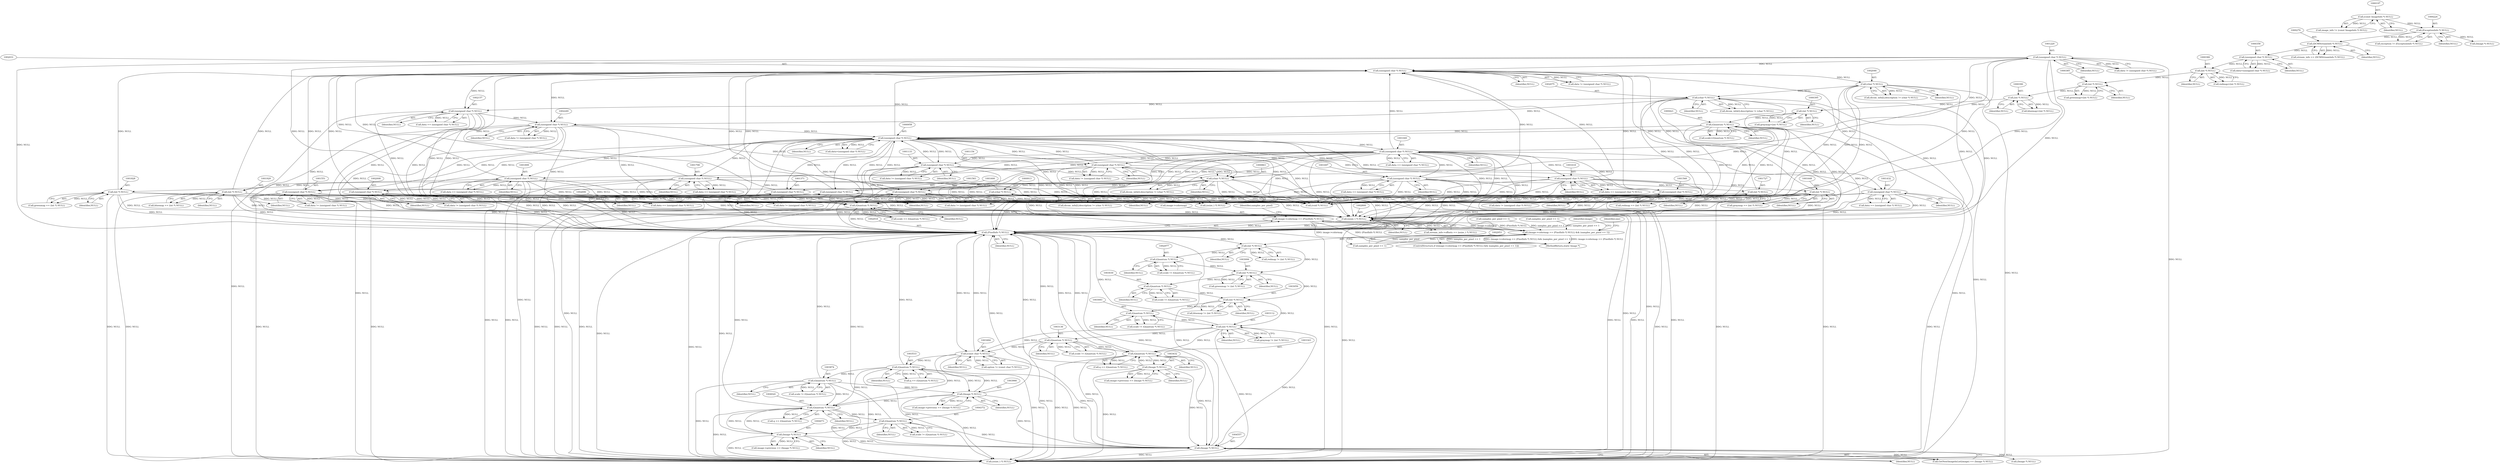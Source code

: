 digraph "0_ImageMagick_5511ef530576ed18fd636baa3bb4eda3d667665d@pointer" {
"1002913" [label="(Call,image->colormap == (PixelInfo *) NULL)"];
"1002917" [label="(Call,(PixelInfo *) NULL)"];
"1001219" [label="(Call,(unsigned char *) NULL)"];
"1001048" [label="(Call,(unsigned char *) NULL)"];
"1000957" [label="(Call,(unsigned char *) NULL)"];
"1002248" [label="(Call,(unsigned char *) NULL)"];
"1002030" [label="(Call,(unsigned char *) NULL)"];
"1001431" [label="(Call,(unsigned char *) NULL)"];
"1001647" [label="(Call,(int *) NULL)"];
"1001617" [label="(Call,(unsigned char *) NULL)"];
"1001567" [label="(Call,(unsigned char *) NULL)"];
"1001726" [label="(Call,(int *) NULL)"];
"1001696" [label="(Call,(unsigned char *) NULL)"];
"1002007" [label="(Call,(unsigned char *) NULL)"];
"1001898" [label="(Call,(unsigned char *) NULL)"];
"1001797" [label="(Call,(unsigned char *) NULL)"];
"1001550" [label="(Call,(unsigned char *) NULL)"];
"1001827" [label="(Call,(int *) NULL)"];
"1001928" [label="(Call,(int *) NULL)"];
"1001370" [label="(Call,(unsigned char *) NULL)"];
"1001582" [label="(Call,(unsigned char *) NULL)"];
"1001599" [label="(Call,(unsigned char *) NULL)"];
"1002156" [label="(Call,(unsigned char *) NULL)"];
"1002074" [label="(Call,(char *) NULL)"];
"1002045" [label="(Call,(char *) NULL)"];
"1000420" [label="(Call,(Quantum *) NULL)"];
"1000394" [label="(Call,(int *) NULL)"];
"1000389" [label="(Call,(int *) NULL)"];
"1000384" [label="(Call,(int *) NULL)"];
"1000379" [label="(Call,(int *) NULL)"];
"1000357" [label="(Call,(unsigned char *) NULL)"];
"1000278" [label="(Call,(DCMStreamInfo *) NULL)"];
"1000223" [label="(Call,(ExceptionInfo *) NULL)"];
"1000196" [label="(Call,(const ImageInfo *) NULL)"];
"1000912" [label="(Call,(char *) NULL)"];
"1000862" [label="(Call,(char *) NULL)"];
"1001132" [label="(Call,(unsigned char *) NULL)"];
"1001153" [label="(Call,(unsigned char *) NULL)"];
"1003431" [label="(Call,(Image *) NULL)"];
"1003342" [label="(Call,(Quantum *) NULL)"];
"1003135" [label="(Call,(Quantum *) NULL)"];
"1003111" [label="(Call,(int *) NULL)"];
"1003058" [label="(Call,(int *) NULL)"];
"1003005" [label="(Call,(int *) NULL)"];
"1002952" [label="(Call,(int *) NULL)"];
"1002976" [label="(Call,(Quantum *) NULL)"];
"1003029" [label="(Call,(Quantum *) NULL)"];
"1003082" [label="(Call,(Quantum *) NULL)"];
"1003965" [label="(Call,(Image *) NULL)"];
"1003532" [label="(Call,(Quantum *) NULL)"];
"1003483" [label="(Call,(const char *) NULL)"];
"1003873" [label="(Call,(Quantum *) NULL)"];
"1004019" [label="(Call,(Quantum *) NULL)"];
"1004472" [label="(Call,(Image *) NULL)"];
"1004371" [label="(Call,(Quantum *) NULL)"];
"1002689" [label="(Call,(Quantum *) NULL)"];
"1004556" [label="(Call,(Image *) NULL)"];
"1002799" [label="(Call,(ssize_t *) NULL)"];
"1002912" [label="(Call,(image->colormap == (PixelInfo *) NULL) && (samples_per_pixel == 1))"];
"1001698" [label="(Identifier,NULL)"];
"1001584" [label="(Identifier,NULL)"];
"1001582" [label="(Call,(unsigned char *) NULL)"];
"1002978" [label="(Identifier,NULL)"];
"1000221" [label="(Call,exception != (ExceptionInfo *) NULL)"];
"1003431" [label="(Call,(Image *) NULL)"];
"1002074" [label="(Call,(char *) NULL)"];
"1003005" [label="(Call,(int *) NULL)"];
"1002974" [label="(Call,scale != (Quantum *) NULL)"];
"1002076" [label="(Identifier,NULL)"];
"1002913" [label="(Call,image->colormap == (PixelInfo *) NULL)"];
"1003003" [label="(Call,greenmap != (int *) NULL)"];
"1000420" [label="(Call,(Quantum *) NULL)"];
"1001151" [label="(Call,data != (unsigned char *) NULL)"];
"1003031" [label="(Identifier,NULL)"];
"1002250" [label="(Identifier,NULL)"];
"1004017" [label="(Call,q == (Quantum *) NULL)"];
"1003137" [label="(Identifier,NULL)"];
"1001050" [label="(Identifier,NULL)"];
"1003113" [label="(Identifier,NULL)"];
"1001155" [label="(Identifier,NULL)"];
"1000862" [label="(Call,(char *) NULL)"];
"1004472" [label="(Call,(Image *) NULL)"];
"1004591" [label="(Call,(ssize_t *) NULL)"];
"1004019" [label="(Call,(Quantum *) NULL)"];
"1000906" [label="(Call,dicom_info[i].description != (char *) NULL)"];
"1002689" [label="(Call,(Quantum *) NULL)"];
"1000194" [label="(Call,image_info != (const ImageInfo *) NULL)"];
"1004371" [label="(Call,(Quantum *) NULL)"];
"1000389" [label="(Call,(int *) NULL)"];
"1001928" [label="(Call,(int *) NULL)"];
"1004369" [label="(Call,scale != (Quantum *) NULL)"];
"1003875" [label="(Identifier,NULL)"];
"1003485" [label="(Identifier,NULL)"];
"1000223" [label="(Call,(ExceptionInfo *) NULL)"];
"1002068" [label="(Call,dicom_info[i].description != (char *) NULL)"];
"1002976" [label="(Call,(Quantum *) NULL)"];
"1001649" [label="(Identifier,NULL)"];
"1000394" [label="(Call,(int *) NULL)"];
"1003961" [label="(Call,image->previous == (Image *) NULL)"];
"1002691" [label="(Identifier,NULL)"];
"1003109" [label="(Call,graymap != (int *) NULL)"];
"1003967" [label="(Identifier,NULL)"];
"1001601" [label="(Identifier,NULL)"];
"1003344" [label="(Identifier,NULL)"];
"1003133" [label="(Call,scale != (Quantum *) NULL)"];
"1001130" [label="(Call,data != (unsigned char *) NULL)"];
"1000396" [label="(Identifier,NULL)"];
"1002246" [label="(Call,data != (unsigned char *) NULL)"];
"1004677" [label="(MethodReturn,static Image *)"];
"1003342" [label="(Call,(Quantum *) NULL)"];
"1000418" [label="(Call,scale=(Quantum *) NULL)"];
"1002158" [label="(Identifier,NULL)"];
"1000196" [label="(Call,(const ImageInfo *) NULL)"];
"1003871" [label="(Call,scale != (Quantum *) NULL)"];
"1002914" [label="(Call,image->colormap)"];
"1004474" [label="(Identifier,NULL)"];
"1001368" [label="(Call,data == (unsigned char *) NULL)"];
"1000225" [label="(Identifier,NULL)"];
"1004556" [label="(Call,(Image *) NULL)"];
"1001134" [label="(Identifier,NULL)"];
"1003873" [label="(Call,(Quantum *) NULL)"];
"1000959" [label="(Identifier,NULL)"];
"1002799" [label="(Call,(ssize_t *) NULL)"];
"1000359" [label="(Identifier,NULL)"];
"1001221" [label="(Identifier,NULL)"];
"1003082" [label="(Call,(Quantum *) NULL)"];
"1000377" [label="(Call,redmap=(int *) NULL)"];
"1000379" [label="(Call,(int *) NULL)"];
"1001153" [label="(Call,(unsigned char *) NULL)"];
"1002009" [label="(Identifier,NULL)"];
"1002921" [label="(Identifier,samples_per_pixel)"];
"1002912" [label="(Call,(image->colormap == (PixelInfo *) NULL) && (samples_per_pixel == 1))"];
"1003534" [label="(Identifier,NULL)"];
"1002030" [label="(Call,(unsigned char *) NULL)"];
"1001645" [label="(Call,graymap == (int *) NULL)"];
"1001132" [label="(Call,(unsigned char *) NULL)"];
"1003532" [label="(Call,(Quantum *) NULL)"];
"1001647" [label="(Call,(int *) NULL)"];
"1003084" [label="(Identifier,NULL)"];
"1000914" [label="(Identifier,NULL)"];
"1001617" [label="(Call,(unsigned char *) NULL)"];
"1003056" [label="(Call,bluemap != (int *) NULL)"];
"1004038" [label="(Call,samples_per_pixel == 1)"];
"1002801" [label="(Identifier,NULL)"];
"1000278" [label="(Call,(DCMStreamInfo *) NULL)"];
"1000387" [label="(Call,bluemap=(int *) NULL)"];
"1004558" [label="(Identifier,NULL)"];
"1003551" [label="(Call,samples_per_pixel == 1)"];
"1003965" [label="(Call,(Image *) NULL)"];
"1002039" [label="(Call,dicom_info[i].description != (char *) NULL)"];
"1001724" [label="(Call,redmap == (int *) NULL)"];
"1000957" [label="(Call,(unsigned char *) NULL)"];
"1002795" [label="(Call,stream_info->offsets == (ssize_t *) NULL)"];
"1001799" [label="(Identifier,NULL)"];
"1004468" [label="(Call,image->previous == (Image *) NULL)"];
"1003060" [label="(Identifier,NULL)"];
"1000422" [label="(Identifier,NULL)"];
"1001619" [label="(Identifier,NULL)"];
"1003186" [label="(Identifier,image)"];
"1003027" [label="(Call,scale != (Quantum *) NULL)"];
"1002248" [label="(Call,(unsigned char *) NULL)"];
"1003433" [label="(Identifier,NULL)"];
"1002032" [label="(Identifier,NULL)"];
"1002156" [label="(Call,(unsigned char *) NULL)"];
"1001217" [label="(Call,data != (unsigned char *) NULL)"];
"1001552" [label="(Identifier,NULL)"];
"1000391" [label="(Identifier,NULL)"];
"1001048" [label="(Call,(unsigned char *) NULL)"];
"1002005" [label="(Call,data != (unsigned char *) NULL)"];
"1002926" [label="(Identifier,one)"];
"1004021" [label="(Identifier,NULL)"];
"1003483" [label="(Call,(const char *) NULL)"];
"1003530" [label="(Call,q == (Quantum *) NULL)"];
"1002007" [label="(Call,(unsigned char *) NULL)"];
"1000198" [label="(Identifier,NULL)"];
"1002920" [label="(Call,samples_per_pixel == 1)"];
"1001567" [label="(Call,(unsigned char *) NULL)"];
"1001898" [label="(Call,(unsigned char *) NULL)"];
"1002045" [label="(Call,(char *) NULL)"];
"1001565" [label="(Call,data != (unsigned char *) NULL)"];
"1001825" [label="(Call,greenmap == (int *) NULL)"];
"1003007" [label="(Identifier,NULL)"];
"1001896" [label="(Call,data == (unsigned char *) NULL)"];
"1004553" [label="(Call,GetNextImageInList(image) == (Image *) NULL)"];
"1000912" [label="(Call,(char *) NULL)"];
"1001433" [label="(Identifier,NULL)"];
"1001550" [label="(Call,(unsigned char *) NULL)"];
"1001728" [label="(Identifier,NULL)"];
"1000381" [label="(Identifier,NULL)"];
"1003135" [label="(Call,(Quantum *) NULL)"];
"1001726" [label="(Call,(int *) NULL)"];
"1002911" [label="(ControlStructure,if ((image->colormap == (PixelInfo *) NULL) && (samples_per_pixel == 1)))"];
"1002028" [label="(Call,data != (unsigned char *) NULL)"];
"1000280" [label="(Identifier,NULL)"];
"1000386" [label="(Identifier,NULL)"];
"1003427" [label="(Call,image->previous == (Image *) NULL)"];
"1002952" [label="(Call,(int *) NULL)"];
"1000384" [label="(Call,(int *) NULL)"];
"1001926" [label="(Call,bluemap == (int *) NULL)"];
"1003058" [label="(Call,(int *) NULL)"];
"1001900" [label="(Identifier,NULL)"];
"1001219" [label="(Call,(unsigned char *) NULL)"];
"1001431" [label="(Call,(unsigned char *) NULL)"];
"1001372" [label="(Identifier,NULL)"];
"1000392" [label="(Call,graymap=(int *) NULL)"];
"1002917" [label="(Call,(PixelInfo *) NULL)"];
"1001580" [label="(Call,data != (unsigned char *) NULL)"];
"1004565" [label="(Call,(Image *) NULL)"];
"1003080" [label="(Call,scale != (Quantum *) NULL)"];
"1002154" [label="(Call,data == (unsigned char *) NULL)"];
"1003481" [label="(Call,option != (const char *) NULL)"];
"1000955" [label="(Call,data=(unsigned char *) NULL)"];
"1000355" [label="(Call,data=(unsigned char *) NULL)"];
"1002398" [label="(Call,(ssize_t *) NULL)"];
"1001827" [label="(Call,(int *) NULL)"];
"1001046" [label="(Call,data == (unsigned char *) NULL)"];
"1003111" [label="(Call,(int *) NULL)"];
"1001599" [label="(Call,(unsigned char *) NULL)"];
"1001694" [label="(Call,data == (unsigned char *) NULL)"];
"1003340" [label="(Call,q == (Quantum *) NULL)"];
"1001597" [label="(Call,data != (unsigned char *) NULL)"];
"1000357" [label="(Call,(unsigned char *) NULL)"];
"1002954" [label="(Identifier,NULL)"];
"1000276" [label="(Call,stream_info == (DCMStreamInfo *) NULL)"];
"1002919" [label="(Identifier,NULL)"];
"1001795" [label="(Call,data == (unsigned char *) NULL)"];
"1002457" [label="(Call,(void *) NULL)"];
"1000382" [label="(Call,greenmap=(int *) NULL)"];
"1001548" [label="(Call,data != (unsigned char *) NULL)"];
"1000856" [label="(Call,dicom_info[i].description != (char *) NULL)"];
"1002687" [label="(Call,scale == (Quantum *) NULL)"];
"1004373" [label="(Identifier,NULL)"];
"1001696" [label="(Call,(unsigned char *) NULL)"];
"1001615" [label="(Call,data == (unsigned char *) NULL)"];
"1000864" [label="(Identifier,NULL)"];
"1003029" [label="(Call,(Quantum *) NULL)"];
"1001429" [label="(Call,data == (unsigned char *) NULL)"];
"1001569" [label="(Identifier,NULL)"];
"1001829" [label="(Identifier,NULL)"];
"1001930" [label="(Identifier,NULL)"];
"1001797" [label="(Call,(unsigned char *) NULL)"];
"1002950" [label="(Call,redmap != (int *) NULL)"];
"1000254" [label="(Call,(Image *) NULL)"];
"1001370" [label="(Call,(unsigned char *) NULL)"];
"1002047" [label="(Identifier,NULL)"];
"1002913" -> "1002912"  [label="AST: "];
"1002913" -> "1002917"  [label="CFG: "];
"1002914" -> "1002913"  [label="AST: "];
"1002917" -> "1002913"  [label="AST: "];
"1002921" -> "1002913"  [label="CFG: "];
"1002912" -> "1002913"  [label="CFG: "];
"1002913" -> "1004677"  [label="DDG: (PixelInfo *) NULL"];
"1002913" -> "1004677"  [label="DDG: image->colormap"];
"1002913" -> "1002912"  [label="DDG: image->colormap"];
"1002913" -> "1002912"  [label="DDG: (PixelInfo *) NULL"];
"1002917" -> "1002913"  [label="DDG: NULL"];
"1002917" -> "1002919"  [label="CFG: "];
"1002918" -> "1002917"  [label="AST: "];
"1002919" -> "1002917"  [label="AST: "];
"1001219" -> "1002917"  [label="DDG: NULL"];
"1003431" -> "1002917"  [label="DDG: NULL"];
"1003135" -> "1002917"  [label="DDG: NULL"];
"1001567" -> "1002917"  [label="DDG: NULL"];
"1003965" -> "1002917"  [label="DDG: NULL"];
"1000862" -> "1002917"  [label="DDG: NULL"];
"1002156" -> "1002917"  [label="DDG: NULL"];
"1000420" -> "1002917"  [label="DDG: NULL"];
"1003532" -> "1002917"  [label="DDG: NULL"];
"1001696" -> "1002917"  [label="DDG: NULL"];
"1001898" -> "1002917"  [label="DDG: NULL"];
"1001797" -> "1002917"  [label="DDG: NULL"];
"1003873" -> "1002917"  [label="DDG: NULL"];
"1001550" -> "1002917"  [label="DDG: NULL"];
"1001132" -> "1002917"  [label="DDG: NULL"];
"1001153" -> "1002917"  [label="DDG: NULL"];
"1001431" -> "1002917"  [label="DDG: NULL"];
"1004019" -> "1002917"  [label="DDG: NULL"];
"1001647" -> "1002917"  [label="DDG: NULL"];
"1003342" -> "1002917"  [label="DDG: NULL"];
"1001827" -> "1002917"  [label="DDG: NULL"];
"1001928" -> "1002917"  [label="DDG: NULL"];
"1003111" -> "1002917"  [label="DDG: NULL"];
"1001048" -> "1002917"  [label="DDG: NULL"];
"1001617" -> "1002917"  [label="DDG: NULL"];
"1002689" -> "1002917"  [label="DDG: NULL"];
"1002248" -> "1002917"  [label="DDG: NULL"];
"1004556" -> "1002917"  [label="DDG: NULL"];
"1001726" -> "1002917"  [label="DDG: NULL"];
"1001370" -> "1002917"  [label="DDG: NULL"];
"1001582" -> "1002917"  [label="DDG: NULL"];
"1002007" -> "1002917"  [label="DDG: NULL"];
"1004472" -> "1002917"  [label="DDG: NULL"];
"1002799" -> "1002917"  [label="DDG: NULL"];
"1002045" -> "1002917"  [label="DDG: NULL"];
"1000912" -> "1002917"  [label="DDG: NULL"];
"1001599" -> "1002917"  [label="DDG: NULL"];
"1003483" -> "1002917"  [label="DDG: NULL"];
"1000957" -> "1002917"  [label="DDG: NULL"];
"1004371" -> "1002917"  [label="DDG: NULL"];
"1002074" -> "1002917"  [label="DDG: NULL"];
"1002917" -> "1002952"  [label="DDG: NULL"];
"1002917" -> "1003342"  [label="DDG: NULL"];
"1002917" -> "1003483"  [label="DDG: NULL"];
"1002917" -> "1004556"  [label="DDG: NULL"];
"1002917" -> "1004591"  [label="DDG: NULL"];
"1001219" -> "1001217"  [label="AST: "];
"1001219" -> "1001221"  [label="CFG: "];
"1001220" -> "1001219"  [label="AST: "];
"1001221" -> "1001219"  [label="AST: "];
"1001217" -> "1001219"  [label="CFG: "];
"1001219" -> "1001217"  [label="DDG: NULL"];
"1001048" -> "1001219"  [label="DDG: NULL"];
"1000957" -> "1001219"  [label="DDG: NULL"];
"1001219" -> "1002030"  [label="DDG: NULL"];
"1001219" -> "1002398"  [label="DDG: NULL"];
"1001219" -> "1002457"  [label="DDG: NULL"];
"1001219" -> "1002689"  [label="DDG: NULL"];
"1001219" -> "1002799"  [label="DDG: NULL"];
"1001219" -> "1004591"  [label="DDG: NULL"];
"1001048" -> "1001046"  [label="AST: "];
"1001048" -> "1001050"  [label="CFG: "];
"1001049" -> "1001048"  [label="AST: "];
"1001050" -> "1001048"  [label="AST: "];
"1001046" -> "1001048"  [label="CFG: "];
"1001048" -> "1001046"  [label="DDG: NULL"];
"1000957" -> "1001048"  [label="DDG: NULL"];
"1001048" -> "1001132"  [label="DDG: NULL"];
"1001048" -> "1001153"  [label="DDG: NULL"];
"1001048" -> "1001370"  [label="DDG: NULL"];
"1001048" -> "1001431"  [label="DDG: NULL"];
"1001048" -> "1001550"  [label="DDG: NULL"];
"1001048" -> "1001567"  [label="DDG: NULL"];
"1001048" -> "1001582"  [label="DDG: NULL"];
"1001048" -> "1001599"  [label="DDG: NULL"];
"1001048" -> "1001617"  [label="DDG: NULL"];
"1001048" -> "1001696"  [label="DDG: NULL"];
"1001048" -> "1001797"  [label="DDG: NULL"];
"1001048" -> "1001898"  [label="DDG: NULL"];
"1001048" -> "1002007"  [label="DDG: NULL"];
"1001048" -> "1002030"  [label="DDG: NULL"];
"1001048" -> "1002398"  [label="DDG: NULL"];
"1001048" -> "1002457"  [label="DDG: NULL"];
"1001048" -> "1002689"  [label="DDG: NULL"];
"1001048" -> "1002799"  [label="DDG: NULL"];
"1001048" -> "1004591"  [label="DDG: NULL"];
"1000957" -> "1000955"  [label="AST: "];
"1000957" -> "1000959"  [label="CFG: "];
"1000958" -> "1000957"  [label="AST: "];
"1000959" -> "1000957"  [label="AST: "];
"1000955" -> "1000957"  [label="CFG: "];
"1000957" -> "1000862"  [label="DDG: NULL"];
"1000957" -> "1000955"  [label="DDG: NULL"];
"1002248" -> "1000957"  [label="DDG: NULL"];
"1000420" -> "1000957"  [label="DDG: NULL"];
"1000912" -> "1000957"  [label="DDG: NULL"];
"1001132" -> "1000957"  [label="DDG: NULL"];
"1001153" -> "1000957"  [label="DDG: NULL"];
"1000957" -> "1001132"  [label="DDG: NULL"];
"1000957" -> "1001153"  [label="DDG: NULL"];
"1000957" -> "1001370"  [label="DDG: NULL"];
"1000957" -> "1001431"  [label="DDG: NULL"];
"1000957" -> "1001550"  [label="DDG: NULL"];
"1000957" -> "1001567"  [label="DDG: NULL"];
"1000957" -> "1001582"  [label="DDG: NULL"];
"1000957" -> "1001599"  [label="DDG: NULL"];
"1000957" -> "1001617"  [label="DDG: NULL"];
"1000957" -> "1001696"  [label="DDG: NULL"];
"1000957" -> "1001797"  [label="DDG: NULL"];
"1000957" -> "1001898"  [label="DDG: NULL"];
"1000957" -> "1002007"  [label="DDG: NULL"];
"1000957" -> "1002030"  [label="DDG: NULL"];
"1000957" -> "1002398"  [label="DDG: NULL"];
"1000957" -> "1002457"  [label="DDG: NULL"];
"1000957" -> "1002689"  [label="DDG: NULL"];
"1000957" -> "1002799"  [label="DDG: NULL"];
"1000957" -> "1004591"  [label="DDG: NULL"];
"1002248" -> "1002246"  [label="AST: "];
"1002248" -> "1002250"  [label="CFG: "];
"1002249" -> "1002248"  [label="AST: "];
"1002250" -> "1002248"  [label="AST: "];
"1002246" -> "1002248"  [label="CFG: "];
"1002248" -> "1000862"  [label="DDG: NULL"];
"1002248" -> "1002246"  [label="DDG: NULL"];
"1002030" -> "1002248"  [label="DDG: NULL"];
"1002156" -> "1002248"  [label="DDG: NULL"];
"1002074" -> "1002248"  [label="DDG: NULL"];
"1002248" -> "1002398"  [label="DDG: NULL"];
"1002248" -> "1002457"  [label="DDG: NULL"];
"1002248" -> "1002689"  [label="DDG: NULL"];
"1002248" -> "1002799"  [label="DDG: NULL"];
"1002248" -> "1004591"  [label="DDG: NULL"];
"1002030" -> "1002028"  [label="AST: "];
"1002030" -> "1002032"  [label="CFG: "];
"1002031" -> "1002030"  [label="AST: "];
"1002032" -> "1002030"  [label="AST: "];
"1002028" -> "1002030"  [label="CFG: "];
"1002030" -> "1002028"  [label="DDG: NULL"];
"1001431" -> "1002030"  [label="DDG: NULL"];
"1001647" -> "1002030"  [label="DDG: NULL"];
"1001567" -> "1002030"  [label="DDG: NULL"];
"1001726" -> "1002030"  [label="DDG: NULL"];
"1001696" -> "1002030"  [label="DDG: NULL"];
"1002007" -> "1002030"  [label="DDG: NULL"];
"1001898" -> "1002030"  [label="DDG: NULL"];
"1001797" -> "1002030"  [label="DDG: NULL"];
"1001550" -> "1002030"  [label="DDG: NULL"];
"1001827" -> "1002030"  [label="DDG: NULL"];
"1001928" -> "1002030"  [label="DDG: NULL"];
"1001617" -> "1002030"  [label="DDG: NULL"];
"1001370" -> "1002030"  [label="DDG: NULL"];
"1001582" -> "1002030"  [label="DDG: NULL"];
"1001599" -> "1002030"  [label="DDG: NULL"];
"1002030" -> "1002045"  [label="DDG: NULL"];
"1002030" -> "1002156"  [label="DDG: NULL"];
"1001431" -> "1001429"  [label="AST: "];
"1001431" -> "1001433"  [label="CFG: "];
"1001432" -> "1001431"  [label="AST: "];
"1001433" -> "1001431"  [label="AST: "];
"1001429" -> "1001431"  [label="CFG: "];
"1001431" -> "1001429"  [label="DDG: NULL"];
"1001431" -> "1002398"  [label="DDG: NULL"];
"1001431" -> "1002457"  [label="DDG: NULL"];
"1001431" -> "1002689"  [label="DDG: NULL"];
"1001431" -> "1002799"  [label="DDG: NULL"];
"1001431" -> "1004591"  [label="DDG: NULL"];
"1001647" -> "1001645"  [label="AST: "];
"1001647" -> "1001649"  [label="CFG: "];
"1001648" -> "1001647"  [label="AST: "];
"1001649" -> "1001647"  [label="AST: "];
"1001645" -> "1001647"  [label="CFG: "];
"1001647" -> "1001645"  [label="DDG: NULL"];
"1001617" -> "1001647"  [label="DDG: NULL"];
"1001647" -> "1002398"  [label="DDG: NULL"];
"1001647" -> "1002457"  [label="DDG: NULL"];
"1001647" -> "1002689"  [label="DDG: NULL"];
"1001647" -> "1002799"  [label="DDG: NULL"];
"1001647" -> "1004591"  [label="DDG: NULL"];
"1001617" -> "1001615"  [label="AST: "];
"1001617" -> "1001619"  [label="CFG: "];
"1001618" -> "1001617"  [label="AST: "];
"1001619" -> "1001617"  [label="AST: "];
"1001615" -> "1001617"  [label="CFG: "];
"1001617" -> "1001615"  [label="DDG: NULL"];
"1001617" -> "1002398"  [label="DDG: NULL"];
"1001617" -> "1002457"  [label="DDG: NULL"];
"1001617" -> "1002689"  [label="DDG: NULL"];
"1001617" -> "1002799"  [label="DDG: NULL"];
"1001617" -> "1004591"  [label="DDG: NULL"];
"1001567" -> "1001565"  [label="AST: "];
"1001567" -> "1001569"  [label="CFG: "];
"1001568" -> "1001567"  [label="AST: "];
"1001569" -> "1001567"  [label="AST: "];
"1001565" -> "1001567"  [label="CFG: "];
"1001567" -> "1001565"  [label="DDG: NULL"];
"1001567" -> "1002398"  [label="DDG: NULL"];
"1001567" -> "1002457"  [label="DDG: NULL"];
"1001567" -> "1002689"  [label="DDG: NULL"];
"1001567" -> "1002799"  [label="DDG: NULL"];
"1001567" -> "1004591"  [label="DDG: NULL"];
"1001726" -> "1001724"  [label="AST: "];
"1001726" -> "1001728"  [label="CFG: "];
"1001727" -> "1001726"  [label="AST: "];
"1001728" -> "1001726"  [label="AST: "];
"1001724" -> "1001726"  [label="CFG: "];
"1001726" -> "1001724"  [label="DDG: NULL"];
"1001696" -> "1001726"  [label="DDG: NULL"];
"1001726" -> "1002398"  [label="DDG: NULL"];
"1001726" -> "1002457"  [label="DDG: NULL"];
"1001726" -> "1002689"  [label="DDG: NULL"];
"1001726" -> "1002799"  [label="DDG: NULL"];
"1001726" -> "1004591"  [label="DDG: NULL"];
"1001696" -> "1001694"  [label="AST: "];
"1001696" -> "1001698"  [label="CFG: "];
"1001697" -> "1001696"  [label="AST: "];
"1001698" -> "1001696"  [label="AST: "];
"1001694" -> "1001696"  [label="CFG: "];
"1001696" -> "1001694"  [label="DDG: NULL"];
"1001696" -> "1002398"  [label="DDG: NULL"];
"1001696" -> "1002457"  [label="DDG: NULL"];
"1001696" -> "1002689"  [label="DDG: NULL"];
"1001696" -> "1002799"  [label="DDG: NULL"];
"1001696" -> "1004591"  [label="DDG: NULL"];
"1002007" -> "1002005"  [label="AST: "];
"1002007" -> "1002009"  [label="CFG: "];
"1002008" -> "1002007"  [label="AST: "];
"1002009" -> "1002007"  [label="AST: "];
"1002005" -> "1002007"  [label="CFG: "];
"1002007" -> "1002005"  [label="DDG: NULL"];
"1002007" -> "1002398"  [label="DDG: NULL"];
"1002007" -> "1002457"  [label="DDG: NULL"];
"1002007" -> "1002689"  [label="DDG: NULL"];
"1002007" -> "1002799"  [label="DDG: NULL"];
"1002007" -> "1004591"  [label="DDG: NULL"];
"1001898" -> "1001896"  [label="AST: "];
"1001898" -> "1001900"  [label="CFG: "];
"1001899" -> "1001898"  [label="AST: "];
"1001900" -> "1001898"  [label="AST: "];
"1001896" -> "1001898"  [label="CFG: "];
"1001898" -> "1001896"  [label="DDG: NULL"];
"1001898" -> "1001928"  [label="DDG: NULL"];
"1001898" -> "1002398"  [label="DDG: NULL"];
"1001898" -> "1002457"  [label="DDG: NULL"];
"1001898" -> "1002689"  [label="DDG: NULL"];
"1001898" -> "1002799"  [label="DDG: NULL"];
"1001898" -> "1004591"  [label="DDG: NULL"];
"1001797" -> "1001795"  [label="AST: "];
"1001797" -> "1001799"  [label="CFG: "];
"1001798" -> "1001797"  [label="AST: "];
"1001799" -> "1001797"  [label="AST: "];
"1001795" -> "1001797"  [label="CFG: "];
"1001797" -> "1001795"  [label="DDG: NULL"];
"1001797" -> "1001827"  [label="DDG: NULL"];
"1001797" -> "1002398"  [label="DDG: NULL"];
"1001797" -> "1002457"  [label="DDG: NULL"];
"1001797" -> "1002689"  [label="DDG: NULL"];
"1001797" -> "1002799"  [label="DDG: NULL"];
"1001797" -> "1004591"  [label="DDG: NULL"];
"1001550" -> "1001548"  [label="AST: "];
"1001550" -> "1001552"  [label="CFG: "];
"1001551" -> "1001550"  [label="AST: "];
"1001552" -> "1001550"  [label="AST: "];
"1001548" -> "1001550"  [label="CFG: "];
"1001550" -> "1001548"  [label="DDG: NULL"];
"1001550" -> "1002398"  [label="DDG: NULL"];
"1001550" -> "1002457"  [label="DDG: NULL"];
"1001550" -> "1002689"  [label="DDG: NULL"];
"1001550" -> "1002799"  [label="DDG: NULL"];
"1001550" -> "1004591"  [label="DDG: NULL"];
"1001827" -> "1001825"  [label="AST: "];
"1001827" -> "1001829"  [label="CFG: "];
"1001828" -> "1001827"  [label="AST: "];
"1001829" -> "1001827"  [label="AST: "];
"1001825" -> "1001827"  [label="CFG: "];
"1001827" -> "1001825"  [label="DDG: NULL"];
"1001827" -> "1002398"  [label="DDG: NULL"];
"1001827" -> "1002457"  [label="DDG: NULL"];
"1001827" -> "1002689"  [label="DDG: NULL"];
"1001827" -> "1002799"  [label="DDG: NULL"];
"1001827" -> "1004591"  [label="DDG: NULL"];
"1001928" -> "1001926"  [label="AST: "];
"1001928" -> "1001930"  [label="CFG: "];
"1001929" -> "1001928"  [label="AST: "];
"1001930" -> "1001928"  [label="AST: "];
"1001926" -> "1001928"  [label="CFG: "];
"1001928" -> "1001926"  [label="DDG: NULL"];
"1001928" -> "1002398"  [label="DDG: NULL"];
"1001928" -> "1002457"  [label="DDG: NULL"];
"1001928" -> "1002689"  [label="DDG: NULL"];
"1001928" -> "1002799"  [label="DDG: NULL"];
"1001928" -> "1004591"  [label="DDG: NULL"];
"1001370" -> "1001368"  [label="AST: "];
"1001370" -> "1001372"  [label="CFG: "];
"1001371" -> "1001370"  [label="AST: "];
"1001372" -> "1001370"  [label="AST: "];
"1001368" -> "1001370"  [label="CFG: "];
"1001370" -> "1001368"  [label="DDG: NULL"];
"1001370" -> "1002398"  [label="DDG: NULL"];
"1001370" -> "1002457"  [label="DDG: NULL"];
"1001370" -> "1002689"  [label="DDG: NULL"];
"1001370" -> "1002799"  [label="DDG: NULL"];
"1001370" -> "1004591"  [label="DDG: NULL"];
"1001582" -> "1001580"  [label="AST: "];
"1001582" -> "1001584"  [label="CFG: "];
"1001583" -> "1001582"  [label="AST: "];
"1001584" -> "1001582"  [label="AST: "];
"1001580" -> "1001582"  [label="CFG: "];
"1001582" -> "1001580"  [label="DDG: NULL"];
"1001582" -> "1002398"  [label="DDG: NULL"];
"1001582" -> "1002457"  [label="DDG: NULL"];
"1001582" -> "1002689"  [label="DDG: NULL"];
"1001582" -> "1002799"  [label="DDG: NULL"];
"1001582" -> "1004591"  [label="DDG: NULL"];
"1001599" -> "1001597"  [label="AST: "];
"1001599" -> "1001601"  [label="CFG: "];
"1001600" -> "1001599"  [label="AST: "];
"1001601" -> "1001599"  [label="AST: "];
"1001597" -> "1001599"  [label="CFG: "];
"1001599" -> "1001597"  [label="DDG: NULL"];
"1001599" -> "1002398"  [label="DDG: NULL"];
"1001599" -> "1002457"  [label="DDG: NULL"];
"1001599" -> "1002689"  [label="DDG: NULL"];
"1001599" -> "1002799"  [label="DDG: NULL"];
"1001599" -> "1004591"  [label="DDG: NULL"];
"1002156" -> "1002154"  [label="AST: "];
"1002156" -> "1002158"  [label="CFG: "];
"1002157" -> "1002156"  [label="AST: "];
"1002158" -> "1002156"  [label="AST: "];
"1002154" -> "1002156"  [label="CFG: "];
"1002156" -> "1002154"  [label="DDG: NULL"];
"1002074" -> "1002156"  [label="DDG: NULL"];
"1002156" -> "1002398"  [label="DDG: NULL"];
"1002156" -> "1002457"  [label="DDG: NULL"];
"1002156" -> "1002689"  [label="DDG: NULL"];
"1002156" -> "1002799"  [label="DDG: NULL"];
"1002156" -> "1004591"  [label="DDG: NULL"];
"1002074" -> "1002068"  [label="AST: "];
"1002074" -> "1002076"  [label="CFG: "];
"1002075" -> "1002074"  [label="AST: "];
"1002076" -> "1002074"  [label="AST: "];
"1002068" -> "1002074"  [label="CFG: "];
"1002074" -> "1002068"  [label="DDG: NULL"];
"1002045" -> "1002074"  [label="DDG: NULL"];
"1002074" -> "1002398"  [label="DDG: NULL"];
"1002074" -> "1002457"  [label="DDG: NULL"];
"1002074" -> "1002689"  [label="DDG: NULL"];
"1002074" -> "1002799"  [label="DDG: NULL"];
"1002074" -> "1004591"  [label="DDG: NULL"];
"1002045" -> "1002039"  [label="AST: "];
"1002045" -> "1002047"  [label="CFG: "];
"1002046" -> "1002045"  [label="AST: "];
"1002047" -> "1002045"  [label="AST: "];
"1002039" -> "1002045"  [label="CFG: "];
"1002045" -> "1002039"  [label="DDG: NULL"];
"1002045" -> "1002398"  [label="DDG: NULL"];
"1002045" -> "1002457"  [label="DDG: NULL"];
"1002045" -> "1002689"  [label="DDG: NULL"];
"1002045" -> "1002799"  [label="DDG: NULL"];
"1002045" -> "1004591"  [label="DDG: NULL"];
"1000420" -> "1000418"  [label="AST: "];
"1000420" -> "1000422"  [label="CFG: "];
"1000421" -> "1000420"  [label="AST: "];
"1000422" -> "1000420"  [label="AST: "];
"1000418" -> "1000420"  [label="CFG: "];
"1000420" -> "1000418"  [label="DDG: NULL"];
"1000394" -> "1000420"  [label="DDG: NULL"];
"1000420" -> "1000862"  [label="DDG: NULL"];
"1000420" -> "1002398"  [label="DDG: NULL"];
"1000420" -> "1002457"  [label="DDG: NULL"];
"1000420" -> "1002689"  [label="DDG: NULL"];
"1000420" -> "1002799"  [label="DDG: NULL"];
"1000420" -> "1004591"  [label="DDG: NULL"];
"1000394" -> "1000392"  [label="AST: "];
"1000394" -> "1000396"  [label="CFG: "];
"1000395" -> "1000394"  [label="AST: "];
"1000396" -> "1000394"  [label="AST: "];
"1000392" -> "1000394"  [label="CFG: "];
"1000394" -> "1000392"  [label="DDG: NULL"];
"1000389" -> "1000394"  [label="DDG: NULL"];
"1000389" -> "1000387"  [label="AST: "];
"1000389" -> "1000391"  [label="CFG: "];
"1000390" -> "1000389"  [label="AST: "];
"1000391" -> "1000389"  [label="AST: "];
"1000387" -> "1000389"  [label="CFG: "];
"1000389" -> "1000387"  [label="DDG: NULL"];
"1000384" -> "1000389"  [label="DDG: NULL"];
"1000384" -> "1000382"  [label="AST: "];
"1000384" -> "1000386"  [label="CFG: "];
"1000385" -> "1000384"  [label="AST: "];
"1000386" -> "1000384"  [label="AST: "];
"1000382" -> "1000384"  [label="CFG: "];
"1000384" -> "1000382"  [label="DDG: NULL"];
"1000379" -> "1000384"  [label="DDG: NULL"];
"1000379" -> "1000377"  [label="AST: "];
"1000379" -> "1000381"  [label="CFG: "];
"1000380" -> "1000379"  [label="AST: "];
"1000381" -> "1000379"  [label="AST: "];
"1000377" -> "1000379"  [label="CFG: "];
"1000379" -> "1000377"  [label="DDG: NULL"];
"1000357" -> "1000379"  [label="DDG: NULL"];
"1000357" -> "1000355"  [label="AST: "];
"1000357" -> "1000359"  [label="CFG: "];
"1000358" -> "1000357"  [label="AST: "];
"1000359" -> "1000357"  [label="AST: "];
"1000355" -> "1000357"  [label="CFG: "];
"1000357" -> "1000355"  [label="DDG: NULL"];
"1000278" -> "1000357"  [label="DDG: NULL"];
"1000278" -> "1000276"  [label="AST: "];
"1000278" -> "1000280"  [label="CFG: "];
"1000279" -> "1000278"  [label="AST: "];
"1000280" -> "1000278"  [label="AST: "];
"1000276" -> "1000278"  [label="CFG: "];
"1000278" -> "1000276"  [label="DDG: NULL"];
"1000223" -> "1000278"  [label="DDG: NULL"];
"1000223" -> "1000221"  [label="AST: "];
"1000223" -> "1000225"  [label="CFG: "];
"1000224" -> "1000223"  [label="AST: "];
"1000225" -> "1000223"  [label="AST: "];
"1000221" -> "1000223"  [label="CFG: "];
"1000223" -> "1000221"  [label="DDG: NULL"];
"1000196" -> "1000223"  [label="DDG: NULL"];
"1000223" -> "1000254"  [label="DDG: NULL"];
"1000196" -> "1000194"  [label="AST: "];
"1000196" -> "1000198"  [label="CFG: "];
"1000197" -> "1000196"  [label="AST: "];
"1000198" -> "1000196"  [label="AST: "];
"1000194" -> "1000196"  [label="CFG: "];
"1000196" -> "1000194"  [label="DDG: NULL"];
"1000912" -> "1000906"  [label="AST: "];
"1000912" -> "1000914"  [label="CFG: "];
"1000913" -> "1000912"  [label="AST: "];
"1000914" -> "1000912"  [label="AST: "];
"1000906" -> "1000912"  [label="CFG: "];
"1000912" -> "1000906"  [label="DDG: NULL"];
"1000862" -> "1000912"  [label="DDG: NULL"];
"1000912" -> "1002398"  [label="DDG: NULL"];
"1000912" -> "1002457"  [label="DDG: NULL"];
"1000912" -> "1002689"  [label="DDG: NULL"];
"1000912" -> "1002799"  [label="DDG: NULL"];
"1000912" -> "1004591"  [label="DDG: NULL"];
"1000862" -> "1000856"  [label="AST: "];
"1000862" -> "1000864"  [label="CFG: "];
"1000863" -> "1000862"  [label="AST: "];
"1000864" -> "1000862"  [label="AST: "];
"1000856" -> "1000862"  [label="CFG: "];
"1000862" -> "1000856"  [label="DDG: NULL"];
"1001132" -> "1000862"  [label="DDG: NULL"];
"1001153" -> "1000862"  [label="DDG: NULL"];
"1000862" -> "1002398"  [label="DDG: NULL"];
"1000862" -> "1002457"  [label="DDG: NULL"];
"1000862" -> "1002689"  [label="DDG: NULL"];
"1000862" -> "1002799"  [label="DDG: NULL"];
"1000862" -> "1004591"  [label="DDG: NULL"];
"1001132" -> "1001130"  [label="AST: "];
"1001132" -> "1001134"  [label="CFG: "];
"1001133" -> "1001132"  [label="AST: "];
"1001134" -> "1001132"  [label="AST: "];
"1001130" -> "1001132"  [label="CFG: "];
"1001132" -> "1001130"  [label="DDG: NULL"];
"1001132" -> "1002398"  [label="DDG: NULL"];
"1001132" -> "1002457"  [label="DDG: NULL"];
"1001132" -> "1002689"  [label="DDG: NULL"];
"1001132" -> "1002799"  [label="DDG: NULL"];
"1001132" -> "1004591"  [label="DDG: NULL"];
"1001153" -> "1001151"  [label="AST: "];
"1001153" -> "1001155"  [label="CFG: "];
"1001154" -> "1001153"  [label="AST: "];
"1001155" -> "1001153"  [label="AST: "];
"1001151" -> "1001153"  [label="CFG: "];
"1001153" -> "1001151"  [label="DDG: NULL"];
"1001153" -> "1002398"  [label="DDG: NULL"];
"1001153" -> "1002457"  [label="DDG: NULL"];
"1001153" -> "1002689"  [label="DDG: NULL"];
"1001153" -> "1002799"  [label="DDG: NULL"];
"1001153" -> "1004591"  [label="DDG: NULL"];
"1003431" -> "1003427"  [label="AST: "];
"1003431" -> "1003433"  [label="CFG: "];
"1003432" -> "1003431"  [label="AST: "];
"1003433" -> "1003431"  [label="AST: "];
"1003427" -> "1003431"  [label="CFG: "];
"1003431" -> "1003342"  [label="DDG: NULL"];
"1003431" -> "1003427"  [label="DDG: NULL"];
"1003342" -> "1003431"  [label="DDG: NULL"];
"1003431" -> "1004556"  [label="DDG: NULL"];
"1003431" -> "1004591"  [label="DDG: NULL"];
"1003342" -> "1003340"  [label="AST: "];
"1003342" -> "1003344"  [label="CFG: "];
"1003343" -> "1003342"  [label="AST: "];
"1003344" -> "1003342"  [label="AST: "];
"1003340" -> "1003342"  [label="CFG: "];
"1003342" -> "1003340"  [label="DDG: NULL"];
"1003135" -> "1003342"  [label="DDG: NULL"];
"1003111" -> "1003342"  [label="DDG: NULL"];
"1003342" -> "1004556"  [label="DDG: NULL"];
"1003342" -> "1004591"  [label="DDG: NULL"];
"1003135" -> "1003133"  [label="AST: "];
"1003135" -> "1003137"  [label="CFG: "];
"1003136" -> "1003135"  [label="AST: "];
"1003137" -> "1003135"  [label="AST: "];
"1003133" -> "1003135"  [label="CFG: "];
"1003135" -> "1003133"  [label="DDG: NULL"];
"1003111" -> "1003135"  [label="DDG: NULL"];
"1003135" -> "1003483"  [label="DDG: NULL"];
"1003135" -> "1004556"  [label="DDG: NULL"];
"1003135" -> "1004591"  [label="DDG: NULL"];
"1003111" -> "1003109"  [label="AST: "];
"1003111" -> "1003113"  [label="CFG: "];
"1003112" -> "1003111"  [label="AST: "];
"1003113" -> "1003111"  [label="AST: "];
"1003109" -> "1003111"  [label="CFG: "];
"1003111" -> "1003109"  [label="DDG: NULL"];
"1003058" -> "1003111"  [label="DDG: NULL"];
"1003082" -> "1003111"  [label="DDG: NULL"];
"1003111" -> "1003483"  [label="DDG: NULL"];
"1003111" -> "1004556"  [label="DDG: NULL"];
"1003111" -> "1004591"  [label="DDG: NULL"];
"1003058" -> "1003056"  [label="AST: "];
"1003058" -> "1003060"  [label="CFG: "];
"1003059" -> "1003058"  [label="AST: "];
"1003060" -> "1003058"  [label="AST: "];
"1003056" -> "1003058"  [label="CFG: "];
"1003058" -> "1003056"  [label="DDG: NULL"];
"1003005" -> "1003058"  [label="DDG: NULL"];
"1003029" -> "1003058"  [label="DDG: NULL"];
"1003058" -> "1003082"  [label="DDG: NULL"];
"1003005" -> "1003003"  [label="AST: "];
"1003005" -> "1003007"  [label="CFG: "];
"1003006" -> "1003005"  [label="AST: "];
"1003007" -> "1003005"  [label="AST: "];
"1003003" -> "1003005"  [label="CFG: "];
"1003005" -> "1003003"  [label="DDG: NULL"];
"1002952" -> "1003005"  [label="DDG: NULL"];
"1002976" -> "1003005"  [label="DDG: NULL"];
"1003005" -> "1003029"  [label="DDG: NULL"];
"1002952" -> "1002950"  [label="AST: "];
"1002952" -> "1002954"  [label="CFG: "];
"1002953" -> "1002952"  [label="AST: "];
"1002954" -> "1002952"  [label="AST: "];
"1002950" -> "1002952"  [label="CFG: "];
"1002952" -> "1002950"  [label="DDG: NULL"];
"1002952" -> "1002976"  [label="DDG: NULL"];
"1002976" -> "1002974"  [label="AST: "];
"1002976" -> "1002978"  [label="CFG: "];
"1002977" -> "1002976"  [label="AST: "];
"1002978" -> "1002976"  [label="AST: "];
"1002974" -> "1002976"  [label="CFG: "];
"1002976" -> "1002974"  [label="DDG: NULL"];
"1003029" -> "1003027"  [label="AST: "];
"1003029" -> "1003031"  [label="CFG: "];
"1003030" -> "1003029"  [label="AST: "];
"1003031" -> "1003029"  [label="AST: "];
"1003027" -> "1003029"  [label="CFG: "];
"1003029" -> "1003027"  [label="DDG: NULL"];
"1003082" -> "1003080"  [label="AST: "];
"1003082" -> "1003084"  [label="CFG: "];
"1003083" -> "1003082"  [label="AST: "];
"1003084" -> "1003082"  [label="AST: "];
"1003080" -> "1003082"  [label="CFG: "];
"1003082" -> "1003080"  [label="DDG: NULL"];
"1003965" -> "1003961"  [label="AST: "];
"1003965" -> "1003967"  [label="CFG: "];
"1003966" -> "1003965"  [label="AST: "];
"1003967" -> "1003965"  [label="AST: "];
"1003961" -> "1003965"  [label="CFG: "];
"1003965" -> "1003532"  [label="DDG: NULL"];
"1003965" -> "1003961"  [label="DDG: NULL"];
"1003532" -> "1003965"  [label="DDG: NULL"];
"1003873" -> "1003965"  [label="DDG: NULL"];
"1003965" -> "1004019"  [label="DDG: NULL"];
"1003965" -> "1004556"  [label="DDG: NULL"];
"1003965" -> "1004591"  [label="DDG: NULL"];
"1003532" -> "1003530"  [label="AST: "];
"1003532" -> "1003534"  [label="CFG: "];
"1003533" -> "1003532"  [label="AST: "];
"1003534" -> "1003532"  [label="AST: "];
"1003530" -> "1003532"  [label="CFG: "];
"1003532" -> "1003530"  [label="DDG: NULL"];
"1003483" -> "1003532"  [label="DDG: NULL"];
"1003532" -> "1003873"  [label="DDG: NULL"];
"1003532" -> "1004019"  [label="DDG: NULL"];
"1003532" -> "1004556"  [label="DDG: NULL"];
"1003532" -> "1004591"  [label="DDG: NULL"];
"1003483" -> "1003481"  [label="AST: "];
"1003483" -> "1003485"  [label="CFG: "];
"1003484" -> "1003483"  [label="AST: "];
"1003485" -> "1003483"  [label="AST: "];
"1003481" -> "1003483"  [label="CFG: "];
"1003483" -> "1003481"  [label="DDG: NULL"];
"1003483" -> "1004019"  [label="DDG: NULL"];
"1003483" -> "1004556"  [label="DDG: NULL"];
"1003483" -> "1004591"  [label="DDG: NULL"];
"1003873" -> "1003871"  [label="AST: "];
"1003873" -> "1003875"  [label="CFG: "];
"1003874" -> "1003873"  [label="AST: "];
"1003875" -> "1003873"  [label="AST: "];
"1003871" -> "1003873"  [label="CFG: "];
"1003873" -> "1003871"  [label="DDG: NULL"];
"1003873" -> "1004019"  [label="DDG: NULL"];
"1003873" -> "1004556"  [label="DDG: NULL"];
"1003873" -> "1004591"  [label="DDG: NULL"];
"1004019" -> "1004017"  [label="AST: "];
"1004019" -> "1004021"  [label="CFG: "];
"1004020" -> "1004019"  [label="AST: "];
"1004021" -> "1004019"  [label="AST: "];
"1004017" -> "1004019"  [label="CFG: "];
"1004019" -> "1004017"  [label="DDG: NULL"];
"1004472" -> "1004019"  [label="DDG: NULL"];
"1004019" -> "1004371"  [label="DDG: NULL"];
"1004019" -> "1004472"  [label="DDG: NULL"];
"1004019" -> "1004556"  [label="DDG: NULL"];
"1004019" -> "1004591"  [label="DDG: NULL"];
"1004472" -> "1004468"  [label="AST: "];
"1004472" -> "1004474"  [label="CFG: "];
"1004473" -> "1004472"  [label="AST: "];
"1004474" -> "1004472"  [label="AST: "];
"1004468" -> "1004472"  [label="CFG: "];
"1004472" -> "1004468"  [label="DDG: NULL"];
"1004371" -> "1004472"  [label="DDG: NULL"];
"1004472" -> "1004556"  [label="DDG: NULL"];
"1004472" -> "1004591"  [label="DDG: NULL"];
"1004371" -> "1004369"  [label="AST: "];
"1004371" -> "1004373"  [label="CFG: "];
"1004372" -> "1004371"  [label="AST: "];
"1004373" -> "1004371"  [label="AST: "];
"1004369" -> "1004371"  [label="CFG: "];
"1004371" -> "1004369"  [label="DDG: NULL"];
"1004371" -> "1004556"  [label="DDG: NULL"];
"1004371" -> "1004591"  [label="DDG: NULL"];
"1002689" -> "1002687"  [label="AST: "];
"1002689" -> "1002691"  [label="CFG: "];
"1002690" -> "1002689"  [label="AST: "];
"1002691" -> "1002689"  [label="AST: "];
"1002687" -> "1002689"  [label="CFG: "];
"1002689" -> "1002687"  [label="DDG: NULL"];
"1002689" -> "1002799"  [label="DDG: NULL"];
"1002689" -> "1004591"  [label="DDG: NULL"];
"1004556" -> "1004553"  [label="AST: "];
"1004556" -> "1004558"  [label="CFG: "];
"1004557" -> "1004556"  [label="AST: "];
"1004558" -> "1004556"  [label="AST: "];
"1004553" -> "1004556"  [label="CFG: "];
"1004556" -> "1004553"  [label="DDG: NULL"];
"1004556" -> "1004565"  [label="DDG: NULL"];
"1004556" -> "1004591"  [label="DDG: NULL"];
"1002799" -> "1002795"  [label="AST: "];
"1002799" -> "1002801"  [label="CFG: "];
"1002800" -> "1002799"  [label="AST: "];
"1002801" -> "1002799"  [label="AST: "];
"1002795" -> "1002799"  [label="CFG: "];
"1002799" -> "1002795"  [label="DDG: NULL"];
"1002799" -> "1004591"  [label="DDG: NULL"];
"1002912" -> "1002911"  [label="AST: "];
"1002912" -> "1002920"  [label="CFG: "];
"1002920" -> "1002912"  [label="AST: "];
"1002926" -> "1002912"  [label="CFG: "];
"1003186" -> "1002912"  [label="CFG: "];
"1002912" -> "1004677"  [label="DDG: samples_per_pixel == 1"];
"1002912" -> "1004677"  [label="DDG: (image->colormap == (PixelInfo *) NULL) && (samples_per_pixel == 1)"];
"1002912" -> "1004677"  [label="DDG: image->colormap == (PixelInfo *) NULL"];
"1002920" -> "1002912"  [label="DDG: samples_per_pixel"];
"1002920" -> "1002912"  [label="DDG: 1"];
"1004038" -> "1002912"  [label="DDG: samples_per_pixel == 1"];
"1003551" -> "1002912"  [label="DDG: samples_per_pixel == 1"];
}
